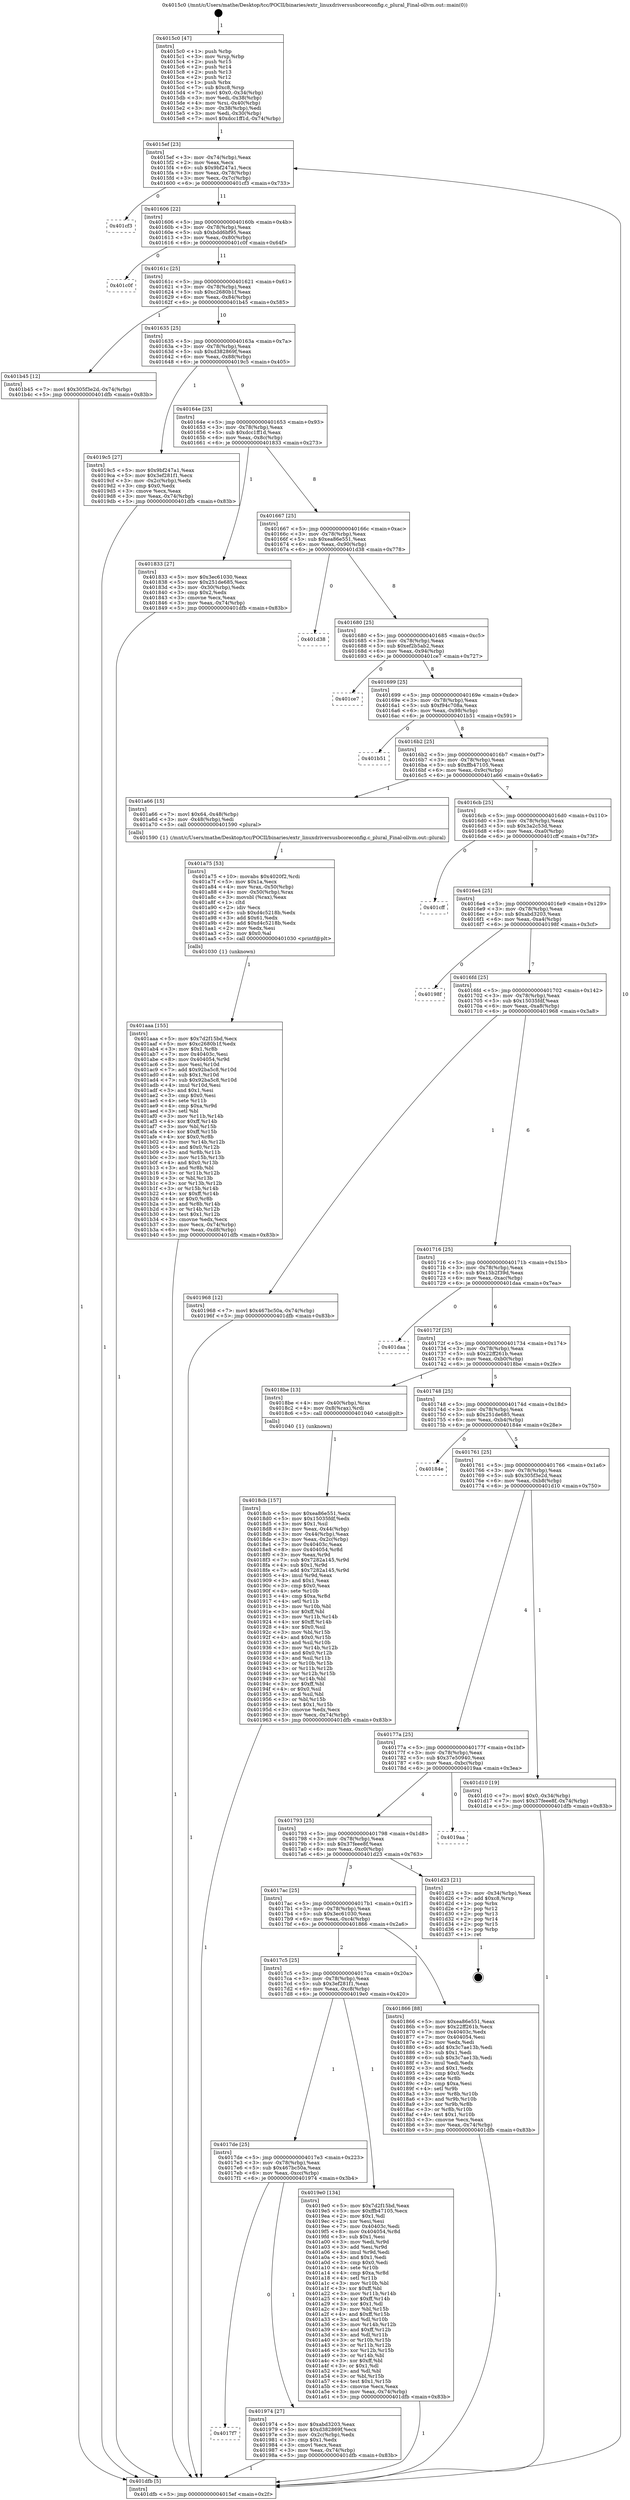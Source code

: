 digraph "0x4015c0" {
  label = "0x4015c0 (/mnt/c/Users/mathe/Desktop/tcc/POCII/binaries/extr_linuxdriversusbcoreconfig.c_plural_Final-ollvm.out::main(0))"
  labelloc = "t"
  node[shape=record]

  Entry [label="",width=0.3,height=0.3,shape=circle,fillcolor=black,style=filled]
  "0x4015ef" [label="{
     0x4015ef [23]\l
     | [instrs]\l
     &nbsp;&nbsp;0x4015ef \<+3\>: mov -0x74(%rbp),%eax\l
     &nbsp;&nbsp;0x4015f2 \<+2\>: mov %eax,%ecx\l
     &nbsp;&nbsp;0x4015f4 \<+6\>: sub $0x9bf247a1,%ecx\l
     &nbsp;&nbsp;0x4015fa \<+3\>: mov %eax,-0x78(%rbp)\l
     &nbsp;&nbsp;0x4015fd \<+3\>: mov %ecx,-0x7c(%rbp)\l
     &nbsp;&nbsp;0x401600 \<+6\>: je 0000000000401cf3 \<main+0x733\>\l
  }"]
  "0x401cf3" [label="{
     0x401cf3\l
  }", style=dashed]
  "0x401606" [label="{
     0x401606 [22]\l
     | [instrs]\l
     &nbsp;&nbsp;0x401606 \<+5\>: jmp 000000000040160b \<main+0x4b\>\l
     &nbsp;&nbsp;0x40160b \<+3\>: mov -0x78(%rbp),%eax\l
     &nbsp;&nbsp;0x40160e \<+5\>: sub $0xbdd6bf95,%eax\l
     &nbsp;&nbsp;0x401613 \<+3\>: mov %eax,-0x80(%rbp)\l
     &nbsp;&nbsp;0x401616 \<+6\>: je 0000000000401c0f \<main+0x64f\>\l
  }"]
  Exit [label="",width=0.3,height=0.3,shape=circle,fillcolor=black,style=filled,peripheries=2]
  "0x401c0f" [label="{
     0x401c0f\l
  }", style=dashed]
  "0x40161c" [label="{
     0x40161c [25]\l
     | [instrs]\l
     &nbsp;&nbsp;0x40161c \<+5\>: jmp 0000000000401621 \<main+0x61\>\l
     &nbsp;&nbsp;0x401621 \<+3\>: mov -0x78(%rbp),%eax\l
     &nbsp;&nbsp;0x401624 \<+5\>: sub $0xc2680b1f,%eax\l
     &nbsp;&nbsp;0x401629 \<+6\>: mov %eax,-0x84(%rbp)\l
     &nbsp;&nbsp;0x40162f \<+6\>: je 0000000000401b45 \<main+0x585\>\l
  }"]
  "0x401aaa" [label="{
     0x401aaa [155]\l
     | [instrs]\l
     &nbsp;&nbsp;0x401aaa \<+5\>: mov $0x7d2f15bd,%ecx\l
     &nbsp;&nbsp;0x401aaf \<+5\>: mov $0xc2680b1f,%edx\l
     &nbsp;&nbsp;0x401ab4 \<+3\>: mov $0x1,%r8b\l
     &nbsp;&nbsp;0x401ab7 \<+7\>: mov 0x40403c,%esi\l
     &nbsp;&nbsp;0x401abe \<+8\>: mov 0x404054,%r9d\l
     &nbsp;&nbsp;0x401ac6 \<+3\>: mov %esi,%r10d\l
     &nbsp;&nbsp;0x401ac9 \<+7\>: add $0x92ba5c8,%r10d\l
     &nbsp;&nbsp;0x401ad0 \<+4\>: sub $0x1,%r10d\l
     &nbsp;&nbsp;0x401ad4 \<+7\>: sub $0x92ba5c8,%r10d\l
     &nbsp;&nbsp;0x401adb \<+4\>: imul %r10d,%esi\l
     &nbsp;&nbsp;0x401adf \<+3\>: and $0x1,%esi\l
     &nbsp;&nbsp;0x401ae2 \<+3\>: cmp $0x0,%esi\l
     &nbsp;&nbsp;0x401ae5 \<+4\>: sete %r11b\l
     &nbsp;&nbsp;0x401ae9 \<+4\>: cmp $0xa,%r9d\l
     &nbsp;&nbsp;0x401aed \<+3\>: setl %bl\l
     &nbsp;&nbsp;0x401af0 \<+3\>: mov %r11b,%r14b\l
     &nbsp;&nbsp;0x401af3 \<+4\>: xor $0xff,%r14b\l
     &nbsp;&nbsp;0x401af7 \<+3\>: mov %bl,%r15b\l
     &nbsp;&nbsp;0x401afa \<+4\>: xor $0xff,%r15b\l
     &nbsp;&nbsp;0x401afe \<+4\>: xor $0x0,%r8b\l
     &nbsp;&nbsp;0x401b02 \<+3\>: mov %r14b,%r12b\l
     &nbsp;&nbsp;0x401b05 \<+4\>: and $0x0,%r12b\l
     &nbsp;&nbsp;0x401b09 \<+3\>: and %r8b,%r11b\l
     &nbsp;&nbsp;0x401b0c \<+3\>: mov %r15b,%r13b\l
     &nbsp;&nbsp;0x401b0f \<+4\>: and $0x0,%r13b\l
     &nbsp;&nbsp;0x401b13 \<+3\>: and %r8b,%bl\l
     &nbsp;&nbsp;0x401b16 \<+3\>: or %r11b,%r12b\l
     &nbsp;&nbsp;0x401b19 \<+3\>: or %bl,%r13b\l
     &nbsp;&nbsp;0x401b1c \<+3\>: xor %r13b,%r12b\l
     &nbsp;&nbsp;0x401b1f \<+3\>: or %r15b,%r14b\l
     &nbsp;&nbsp;0x401b22 \<+4\>: xor $0xff,%r14b\l
     &nbsp;&nbsp;0x401b26 \<+4\>: or $0x0,%r8b\l
     &nbsp;&nbsp;0x401b2a \<+3\>: and %r8b,%r14b\l
     &nbsp;&nbsp;0x401b2d \<+3\>: or %r14b,%r12b\l
     &nbsp;&nbsp;0x401b30 \<+4\>: test $0x1,%r12b\l
     &nbsp;&nbsp;0x401b34 \<+3\>: cmovne %edx,%ecx\l
     &nbsp;&nbsp;0x401b37 \<+3\>: mov %ecx,-0x74(%rbp)\l
     &nbsp;&nbsp;0x401b3a \<+6\>: mov %eax,-0xd8(%rbp)\l
     &nbsp;&nbsp;0x401b40 \<+5\>: jmp 0000000000401dfb \<main+0x83b\>\l
  }"]
  "0x401b45" [label="{
     0x401b45 [12]\l
     | [instrs]\l
     &nbsp;&nbsp;0x401b45 \<+7\>: movl $0x305f3e2d,-0x74(%rbp)\l
     &nbsp;&nbsp;0x401b4c \<+5\>: jmp 0000000000401dfb \<main+0x83b\>\l
  }"]
  "0x401635" [label="{
     0x401635 [25]\l
     | [instrs]\l
     &nbsp;&nbsp;0x401635 \<+5\>: jmp 000000000040163a \<main+0x7a\>\l
     &nbsp;&nbsp;0x40163a \<+3\>: mov -0x78(%rbp),%eax\l
     &nbsp;&nbsp;0x40163d \<+5\>: sub $0xd382869f,%eax\l
     &nbsp;&nbsp;0x401642 \<+6\>: mov %eax,-0x88(%rbp)\l
     &nbsp;&nbsp;0x401648 \<+6\>: je 00000000004019c5 \<main+0x405\>\l
  }"]
  "0x401a75" [label="{
     0x401a75 [53]\l
     | [instrs]\l
     &nbsp;&nbsp;0x401a75 \<+10\>: movabs $0x4020f2,%rdi\l
     &nbsp;&nbsp;0x401a7f \<+5\>: mov $0x1a,%ecx\l
     &nbsp;&nbsp;0x401a84 \<+4\>: mov %rax,-0x50(%rbp)\l
     &nbsp;&nbsp;0x401a88 \<+4\>: mov -0x50(%rbp),%rax\l
     &nbsp;&nbsp;0x401a8c \<+3\>: movsbl (%rax),%eax\l
     &nbsp;&nbsp;0x401a8f \<+1\>: cltd\l
     &nbsp;&nbsp;0x401a90 \<+2\>: idiv %ecx\l
     &nbsp;&nbsp;0x401a92 \<+6\>: sub $0xd4c5218b,%edx\l
     &nbsp;&nbsp;0x401a98 \<+3\>: add $0x61,%edx\l
     &nbsp;&nbsp;0x401a9b \<+6\>: add $0xd4c5218b,%edx\l
     &nbsp;&nbsp;0x401aa1 \<+2\>: mov %edx,%esi\l
     &nbsp;&nbsp;0x401aa3 \<+2\>: mov $0x0,%al\l
     &nbsp;&nbsp;0x401aa5 \<+5\>: call 0000000000401030 \<printf@plt\>\l
     | [calls]\l
     &nbsp;&nbsp;0x401030 \{1\} (unknown)\l
  }"]
  "0x4019c5" [label="{
     0x4019c5 [27]\l
     | [instrs]\l
     &nbsp;&nbsp;0x4019c5 \<+5\>: mov $0x9bf247a1,%eax\l
     &nbsp;&nbsp;0x4019ca \<+5\>: mov $0x3ef281f1,%ecx\l
     &nbsp;&nbsp;0x4019cf \<+3\>: mov -0x2c(%rbp),%edx\l
     &nbsp;&nbsp;0x4019d2 \<+3\>: cmp $0x0,%edx\l
     &nbsp;&nbsp;0x4019d5 \<+3\>: cmove %ecx,%eax\l
     &nbsp;&nbsp;0x4019d8 \<+3\>: mov %eax,-0x74(%rbp)\l
     &nbsp;&nbsp;0x4019db \<+5\>: jmp 0000000000401dfb \<main+0x83b\>\l
  }"]
  "0x40164e" [label="{
     0x40164e [25]\l
     | [instrs]\l
     &nbsp;&nbsp;0x40164e \<+5\>: jmp 0000000000401653 \<main+0x93\>\l
     &nbsp;&nbsp;0x401653 \<+3\>: mov -0x78(%rbp),%eax\l
     &nbsp;&nbsp;0x401656 \<+5\>: sub $0xdcc1ff1d,%eax\l
     &nbsp;&nbsp;0x40165b \<+6\>: mov %eax,-0x8c(%rbp)\l
     &nbsp;&nbsp;0x401661 \<+6\>: je 0000000000401833 \<main+0x273\>\l
  }"]
  "0x4017f7" [label="{
     0x4017f7\l
  }", style=dashed]
  "0x401833" [label="{
     0x401833 [27]\l
     | [instrs]\l
     &nbsp;&nbsp;0x401833 \<+5\>: mov $0x3ec61030,%eax\l
     &nbsp;&nbsp;0x401838 \<+5\>: mov $0x251de685,%ecx\l
     &nbsp;&nbsp;0x40183d \<+3\>: mov -0x30(%rbp),%edx\l
     &nbsp;&nbsp;0x401840 \<+3\>: cmp $0x2,%edx\l
     &nbsp;&nbsp;0x401843 \<+3\>: cmovne %ecx,%eax\l
     &nbsp;&nbsp;0x401846 \<+3\>: mov %eax,-0x74(%rbp)\l
     &nbsp;&nbsp;0x401849 \<+5\>: jmp 0000000000401dfb \<main+0x83b\>\l
  }"]
  "0x401667" [label="{
     0x401667 [25]\l
     | [instrs]\l
     &nbsp;&nbsp;0x401667 \<+5\>: jmp 000000000040166c \<main+0xac\>\l
     &nbsp;&nbsp;0x40166c \<+3\>: mov -0x78(%rbp),%eax\l
     &nbsp;&nbsp;0x40166f \<+5\>: sub $0xea86e551,%eax\l
     &nbsp;&nbsp;0x401674 \<+6\>: mov %eax,-0x90(%rbp)\l
     &nbsp;&nbsp;0x40167a \<+6\>: je 0000000000401d38 \<main+0x778\>\l
  }"]
  "0x401dfb" [label="{
     0x401dfb [5]\l
     | [instrs]\l
     &nbsp;&nbsp;0x401dfb \<+5\>: jmp 00000000004015ef \<main+0x2f\>\l
  }"]
  "0x4015c0" [label="{
     0x4015c0 [47]\l
     | [instrs]\l
     &nbsp;&nbsp;0x4015c0 \<+1\>: push %rbp\l
     &nbsp;&nbsp;0x4015c1 \<+3\>: mov %rsp,%rbp\l
     &nbsp;&nbsp;0x4015c4 \<+2\>: push %r15\l
     &nbsp;&nbsp;0x4015c6 \<+2\>: push %r14\l
     &nbsp;&nbsp;0x4015c8 \<+2\>: push %r13\l
     &nbsp;&nbsp;0x4015ca \<+2\>: push %r12\l
     &nbsp;&nbsp;0x4015cc \<+1\>: push %rbx\l
     &nbsp;&nbsp;0x4015cd \<+7\>: sub $0xc8,%rsp\l
     &nbsp;&nbsp;0x4015d4 \<+7\>: movl $0x0,-0x34(%rbp)\l
     &nbsp;&nbsp;0x4015db \<+3\>: mov %edi,-0x38(%rbp)\l
     &nbsp;&nbsp;0x4015de \<+4\>: mov %rsi,-0x40(%rbp)\l
     &nbsp;&nbsp;0x4015e2 \<+3\>: mov -0x38(%rbp),%edi\l
     &nbsp;&nbsp;0x4015e5 \<+3\>: mov %edi,-0x30(%rbp)\l
     &nbsp;&nbsp;0x4015e8 \<+7\>: movl $0xdcc1ff1d,-0x74(%rbp)\l
  }"]
  "0x401974" [label="{
     0x401974 [27]\l
     | [instrs]\l
     &nbsp;&nbsp;0x401974 \<+5\>: mov $0xabd3203,%eax\l
     &nbsp;&nbsp;0x401979 \<+5\>: mov $0xd382869f,%ecx\l
     &nbsp;&nbsp;0x40197e \<+3\>: mov -0x2c(%rbp),%edx\l
     &nbsp;&nbsp;0x401981 \<+3\>: cmp $0x1,%edx\l
     &nbsp;&nbsp;0x401984 \<+3\>: cmovl %ecx,%eax\l
     &nbsp;&nbsp;0x401987 \<+3\>: mov %eax,-0x74(%rbp)\l
     &nbsp;&nbsp;0x40198a \<+5\>: jmp 0000000000401dfb \<main+0x83b\>\l
  }"]
  "0x401d38" [label="{
     0x401d38\l
  }", style=dashed]
  "0x401680" [label="{
     0x401680 [25]\l
     | [instrs]\l
     &nbsp;&nbsp;0x401680 \<+5\>: jmp 0000000000401685 \<main+0xc5\>\l
     &nbsp;&nbsp;0x401685 \<+3\>: mov -0x78(%rbp),%eax\l
     &nbsp;&nbsp;0x401688 \<+5\>: sub $0xef2b5ab2,%eax\l
     &nbsp;&nbsp;0x40168d \<+6\>: mov %eax,-0x94(%rbp)\l
     &nbsp;&nbsp;0x401693 \<+6\>: je 0000000000401ce7 \<main+0x727\>\l
  }"]
  "0x4017de" [label="{
     0x4017de [25]\l
     | [instrs]\l
     &nbsp;&nbsp;0x4017de \<+5\>: jmp 00000000004017e3 \<main+0x223\>\l
     &nbsp;&nbsp;0x4017e3 \<+3\>: mov -0x78(%rbp),%eax\l
     &nbsp;&nbsp;0x4017e6 \<+5\>: sub $0x467bc50a,%eax\l
     &nbsp;&nbsp;0x4017eb \<+6\>: mov %eax,-0xcc(%rbp)\l
     &nbsp;&nbsp;0x4017f1 \<+6\>: je 0000000000401974 \<main+0x3b4\>\l
  }"]
  "0x401ce7" [label="{
     0x401ce7\l
  }", style=dashed]
  "0x401699" [label="{
     0x401699 [25]\l
     | [instrs]\l
     &nbsp;&nbsp;0x401699 \<+5\>: jmp 000000000040169e \<main+0xde\>\l
     &nbsp;&nbsp;0x40169e \<+3\>: mov -0x78(%rbp),%eax\l
     &nbsp;&nbsp;0x4016a1 \<+5\>: sub $0xf94c708a,%eax\l
     &nbsp;&nbsp;0x4016a6 \<+6\>: mov %eax,-0x98(%rbp)\l
     &nbsp;&nbsp;0x4016ac \<+6\>: je 0000000000401b51 \<main+0x591\>\l
  }"]
  "0x4019e0" [label="{
     0x4019e0 [134]\l
     | [instrs]\l
     &nbsp;&nbsp;0x4019e0 \<+5\>: mov $0x7d2f15bd,%eax\l
     &nbsp;&nbsp;0x4019e5 \<+5\>: mov $0xffb47105,%ecx\l
     &nbsp;&nbsp;0x4019ea \<+2\>: mov $0x1,%dl\l
     &nbsp;&nbsp;0x4019ec \<+2\>: xor %esi,%esi\l
     &nbsp;&nbsp;0x4019ee \<+7\>: mov 0x40403c,%edi\l
     &nbsp;&nbsp;0x4019f5 \<+8\>: mov 0x404054,%r8d\l
     &nbsp;&nbsp;0x4019fd \<+3\>: sub $0x1,%esi\l
     &nbsp;&nbsp;0x401a00 \<+3\>: mov %edi,%r9d\l
     &nbsp;&nbsp;0x401a03 \<+3\>: add %esi,%r9d\l
     &nbsp;&nbsp;0x401a06 \<+4\>: imul %r9d,%edi\l
     &nbsp;&nbsp;0x401a0a \<+3\>: and $0x1,%edi\l
     &nbsp;&nbsp;0x401a0d \<+3\>: cmp $0x0,%edi\l
     &nbsp;&nbsp;0x401a10 \<+4\>: sete %r10b\l
     &nbsp;&nbsp;0x401a14 \<+4\>: cmp $0xa,%r8d\l
     &nbsp;&nbsp;0x401a18 \<+4\>: setl %r11b\l
     &nbsp;&nbsp;0x401a1c \<+3\>: mov %r10b,%bl\l
     &nbsp;&nbsp;0x401a1f \<+3\>: xor $0xff,%bl\l
     &nbsp;&nbsp;0x401a22 \<+3\>: mov %r11b,%r14b\l
     &nbsp;&nbsp;0x401a25 \<+4\>: xor $0xff,%r14b\l
     &nbsp;&nbsp;0x401a29 \<+3\>: xor $0x1,%dl\l
     &nbsp;&nbsp;0x401a2c \<+3\>: mov %bl,%r15b\l
     &nbsp;&nbsp;0x401a2f \<+4\>: and $0xff,%r15b\l
     &nbsp;&nbsp;0x401a33 \<+3\>: and %dl,%r10b\l
     &nbsp;&nbsp;0x401a36 \<+3\>: mov %r14b,%r12b\l
     &nbsp;&nbsp;0x401a39 \<+4\>: and $0xff,%r12b\l
     &nbsp;&nbsp;0x401a3d \<+3\>: and %dl,%r11b\l
     &nbsp;&nbsp;0x401a40 \<+3\>: or %r10b,%r15b\l
     &nbsp;&nbsp;0x401a43 \<+3\>: or %r11b,%r12b\l
     &nbsp;&nbsp;0x401a46 \<+3\>: xor %r12b,%r15b\l
     &nbsp;&nbsp;0x401a49 \<+3\>: or %r14b,%bl\l
     &nbsp;&nbsp;0x401a4c \<+3\>: xor $0xff,%bl\l
     &nbsp;&nbsp;0x401a4f \<+3\>: or $0x1,%dl\l
     &nbsp;&nbsp;0x401a52 \<+2\>: and %dl,%bl\l
     &nbsp;&nbsp;0x401a54 \<+3\>: or %bl,%r15b\l
     &nbsp;&nbsp;0x401a57 \<+4\>: test $0x1,%r15b\l
     &nbsp;&nbsp;0x401a5b \<+3\>: cmovne %ecx,%eax\l
     &nbsp;&nbsp;0x401a5e \<+3\>: mov %eax,-0x74(%rbp)\l
     &nbsp;&nbsp;0x401a61 \<+5\>: jmp 0000000000401dfb \<main+0x83b\>\l
  }"]
  "0x401b51" [label="{
     0x401b51\l
  }", style=dashed]
  "0x4016b2" [label="{
     0x4016b2 [25]\l
     | [instrs]\l
     &nbsp;&nbsp;0x4016b2 \<+5\>: jmp 00000000004016b7 \<main+0xf7\>\l
     &nbsp;&nbsp;0x4016b7 \<+3\>: mov -0x78(%rbp),%eax\l
     &nbsp;&nbsp;0x4016ba \<+5\>: sub $0xffb47105,%eax\l
     &nbsp;&nbsp;0x4016bf \<+6\>: mov %eax,-0x9c(%rbp)\l
     &nbsp;&nbsp;0x4016c5 \<+6\>: je 0000000000401a66 \<main+0x4a6\>\l
  }"]
  "0x4018cb" [label="{
     0x4018cb [157]\l
     | [instrs]\l
     &nbsp;&nbsp;0x4018cb \<+5\>: mov $0xea86e551,%ecx\l
     &nbsp;&nbsp;0x4018d0 \<+5\>: mov $0x15035fdf,%edx\l
     &nbsp;&nbsp;0x4018d5 \<+3\>: mov $0x1,%sil\l
     &nbsp;&nbsp;0x4018d8 \<+3\>: mov %eax,-0x44(%rbp)\l
     &nbsp;&nbsp;0x4018db \<+3\>: mov -0x44(%rbp),%eax\l
     &nbsp;&nbsp;0x4018de \<+3\>: mov %eax,-0x2c(%rbp)\l
     &nbsp;&nbsp;0x4018e1 \<+7\>: mov 0x40403c,%eax\l
     &nbsp;&nbsp;0x4018e8 \<+8\>: mov 0x404054,%r8d\l
     &nbsp;&nbsp;0x4018f0 \<+3\>: mov %eax,%r9d\l
     &nbsp;&nbsp;0x4018f3 \<+7\>: sub $0x7282a145,%r9d\l
     &nbsp;&nbsp;0x4018fa \<+4\>: sub $0x1,%r9d\l
     &nbsp;&nbsp;0x4018fe \<+7\>: add $0x7282a145,%r9d\l
     &nbsp;&nbsp;0x401905 \<+4\>: imul %r9d,%eax\l
     &nbsp;&nbsp;0x401909 \<+3\>: and $0x1,%eax\l
     &nbsp;&nbsp;0x40190c \<+3\>: cmp $0x0,%eax\l
     &nbsp;&nbsp;0x40190f \<+4\>: sete %r10b\l
     &nbsp;&nbsp;0x401913 \<+4\>: cmp $0xa,%r8d\l
     &nbsp;&nbsp;0x401917 \<+4\>: setl %r11b\l
     &nbsp;&nbsp;0x40191b \<+3\>: mov %r10b,%bl\l
     &nbsp;&nbsp;0x40191e \<+3\>: xor $0xff,%bl\l
     &nbsp;&nbsp;0x401921 \<+3\>: mov %r11b,%r14b\l
     &nbsp;&nbsp;0x401924 \<+4\>: xor $0xff,%r14b\l
     &nbsp;&nbsp;0x401928 \<+4\>: xor $0x0,%sil\l
     &nbsp;&nbsp;0x40192c \<+3\>: mov %bl,%r15b\l
     &nbsp;&nbsp;0x40192f \<+4\>: and $0x0,%r15b\l
     &nbsp;&nbsp;0x401933 \<+3\>: and %sil,%r10b\l
     &nbsp;&nbsp;0x401936 \<+3\>: mov %r14b,%r12b\l
     &nbsp;&nbsp;0x401939 \<+4\>: and $0x0,%r12b\l
     &nbsp;&nbsp;0x40193d \<+3\>: and %sil,%r11b\l
     &nbsp;&nbsp;0x401940 \<+3\>: or %r10b,%r15b\l
     &nbsp;&nbsp;0x401943 \<+3\>: or %r11b,%r12b\l
     &nbsp;&nbsp;0x401946 \<+3\>: xor %r12b,%r15b\l
     &nbsp;&nbsp;0x401949 \<+3\>: or %r14b,%bl\l
     &nbsp;&nbsp;0x40194c \<+3\>: xor $0xff,%bl\l
     &nbsp;&nbsp;0x40194f \<+4\>: or $0x0,%sil\l
     &nbsp;&nbsp;0x401953 \<+3\>: and %sil,%bl\l
     &nbsp;&nbsp;0x401956 \<+3\>: or %bl,%r15b\l
     &nbsp;&nbsp;0x401959 \<+4\>: test $0x1,%r15b\l
     &nbsp;&nbsp;0x40195d \<+3\>: cmovne %edx,%ecx\l
     &nbsp;&nbsp;0x401960 \<+3\>: mov %ecx,-0x74(%rbp)\l
     &nbsp;&nbsp;0x401963 \<+5\>: jmp 0000000000401dfb \<main+0x83b\>\l
  }"]
  "0x401a66" [label="{
     0x401a66 [15]\l
     | [instrs]\l
     &nbsp;&nbsp;0x401a66 \<+7\>: movl $0x64,-0x48(%rbp)\l
     &nbsp;&nbsp;0x401a6d \<+3\>: mov -0x48(%rbp),%edi\l
     &nbsp;&nbsp;0x401a70 \<+5\>: call 0000000000401590 \<plural\>\l
     | [calls]\l
     &nbsp;&nbsp;0x401590 \{1\} (/mnt/c/Users/mathe/Desktop/tcc/POCII/binaries/extr_linuxdriversusbcoreconfig.c_plural_Final-ollvm.out::plural)\l
  }"]
  "0x4016cb" [label="{
     0x4016cb [25]\l
     | [instrs]\l
     &nbsp;&nbsp;0x4016cb \<+5\>: jmp 00000000004016d0 \<main+0x110\>\l
     &nbsp;&nbsp;0x4016d0 \<+3\>: mov -0x78(%rbp),%eax\l
     &nbsp;&nbsp;0x4016d3 \<+5\>: sub $0x3a2c53d,%eax\l
     &nbsp;&nbsp;0x4016d8 \<+6\>: mov %eax,-0xa0(%rbp)\l
     &nbsp;&nbsp;0x4016de \<+6\>: je 0000000000401cff \<main+0x73f\>\l
  }"]
  "0x4017c5" [label="{
     0x4017c5 [25]\l
     | [instrs]\l
     &nbsp;&nbsp;0x4017c5 \<+5\>: jmp 00000000004017ca \<main+0x20a\>\l
     &nbsp;&nbsp;0x4017ca \<+3\>: mov -0x78(%rbp),%eax\l
     &nbsp;&nbsp;0x4017cd \<+5\>: sub $0x3ef281f1,%eax\l
     &nbsp;&nbsp;0x4017d2 \<+6\>: mov %eax,-0xc8(%rbp)\l
     &nbsp;&nbsp;0x4017d8 \<+6\>: je 00000000004019e0 \<main+0x420\>\l
  }"]
  "0x401cff" [label="{
     0x401cff\l
  }", style=dashed]
  "0x4016e4" [label="{
     0x4016e4 [25]\l
     | [instrs]\l
     &nbsp;&nbsp;0x4016e4 \<+5\>: jmp 00000000004016e9 \<main+0x129\>\l
     &nbsp;&nbsp;0x4016e9 \<+3\>: mov -0x78(%rbp),%eax\l
     &nbsp;&nbsp;0x4016ec \<+5\>: sub $0xabd3203,%eax\l
     &nbsp;&nbsp;0x4016f1 \<+6\>: mov %eax,-0xa4(%rbp)\l
     &nbsp;&nbsp;0x4016f7 \<+6\>: je 000000000040198f \<main+0x3cf\>\l
  }"]
  "0x401866" [label="{
     0x401866 [88]\l
     | [instrs]\l
     &nbsp;&nbsp;0x401866 \<+5\>: mov $0xea86e551,%eax\l
     &nbsp;&nbsp;0x40186b \<+5\>: mov $0x22ff261b,%ecx\l
     &nbsp;&nbsp;0x401870 \<+7\>: mov 0x40403c,%edx\l
     &nbsp;&nbsp;0x401877 \<+7\>: mov 0x404054,%esi\l
     &nbsp;&nbsp;0x40187e \<+2\>: mov %edx,%edi\l
     &nbsp;&nbsp;0x401880 \<+6\>: add $0x3c7ae13b,%edi\l
     &nbsp;&nbsp;0x401886 \<+3\>: sub $0x1,%edi\l
     &nbsp;&nbsp;0x401889 \<+6\>: sub $0x3c7ae13b,%edi\l
     &nbsp;&nbsp;0x40188f \<+3\>: imul %edi,%edx\l
     &nbsp;&nbsp;0x401892 \<+3\>: and $0x1,%edx\l
     &nbsp;&nbsp;0x401895 \<+3\>: cmp $0x0,%edx\l
     &nbsp;&nbsp;0x401898 \<+4\>: sete %r8b\l
     &nbsp;&nbsp;0x40189c \<+3\>: cmp $0xa,%esi\l
     &nbsp;&nbsp;0x40189f \<+4\>: setl %r9b\l
     &nbsp;&nbsp;0x4018a3 \<+3\>: mov %r8b,%r10b\l
     &nbsp;&nbsp;0x4018a6 \<+3\>: and %r9b,%r10b\l
     &nbsp;&nbsp;0x4018a9 \<+3\>: xor %r9b,%r8b\l
     &nbsp;&nbsp;0x4018ac \<+3\>: or %r8b,%r10b\l
     &nbsp;&nbsp;0x4018af \<+4\>: test $0x1,%r10b\l
     &nbsp;&nbsp;0x4018b3 \<+3\>: cmovne %ecx,%eax\l
     &nbsp;&nbsp;0x4018b6 \<+3\>: mov %eax,-0x74(%rbp)\l
     &nbsp;&nbsp;0x4018b9 \<+5\>: jmp 0000000000401dfb \<main+0x83b\>\l
  }"]
  "0x40198f" [label="{
     0x40198f\l
  }", style=dashed]
  "0x4016fd" [label="{
     0x4016fd [25]\l
     | [instrs]\l
     &nbsp;&nbsp;0x4016fd \<+5\>: jmp 0000000000401702 \<main+0x142\>\l
     &nbsp;&nbsp;0x401702 \<+3\>: mov -0x78(%rbp),%eax\l
     &nbsp;&nbsp;0x401705 \<+5\>: sub $0x15035fdf,%eax\l
     &nbsp;&nbsp;0x40170a \<+6\>: mov %eax,-0xa8(%rbp)\l
     &nbsp;&nbsp;0x401710 \<+6\>: je 0000000000401968 \<main+0x3a8\>\l
  }"]
  "0x4017ac" [label="{
     0x4017ac [25]\l
     | [instrs]\l
     &nbsp;&nbsp;0x4017ac \<+5\>: jmp 00000000004017b1 \<main+0x1f1\>\l
     &nbsp;&nbsp;0x4017b1 \<+3\>: mov -0x78(%rbp),%eax\l
     &nbsp;&nbsp;0x4017b4 \<+5\>: sub $0x3ec61030,%eax\l
     &nbsp;&nbsp;0x4017b9 \<+6\>: mov %eax,-0xc4(%rbp)\l
     &nbsp;&nbsp;0x4017bf \<+6\>: je 0000000000401866 \<main+0x2a6\>\l
  }"]
  "0x401968" [label="{
     0x401968 [12]\l
     | [instrs]\l
     &nbsp;&nbsp;0x401968 \<+7\>: movl $0x467bc50a,-0x74(%rbp)\l
     &nbsp;&nbsp;0x40196f \<+5\>: jmp 0000000000401dfb \<main+0x83b\>\l
  }"]
  "0x401716" [label="{
     0x401716 [25]\l
     | [instrs]\l
     &nbsp;&nbsp;0x401716 \<+5\>: jmp 000000000040171b \<main+0x15b\>\l
     &nbsp;&nbsp;0x40171b \<+3\>: mov -0x78(%rbp),%eax\l
     &nbsp;&nbsp;0x40171e \<+5\>: sub $0x15b2f39d,%eax\l
     &nbsp;&nbsp;0x401723 \<+6\>: mov %eax,-0xac(%rbp)\l
     &nbsp;&nbsp;0x401729 \<+6\>: je 0000000000401daa \<main+0x7ea\>\l
  }"]
  "0x401d23" [label="{
     0x401d23 [21]\l
     | [instrs]\l
     &nbsp;&nbsp;0x401d23 \<+3\>: mov -0x34(%rbp),%eax\l
     &nbsp;&nbsp;0x401d26 \<+7\>: add $0xc8,%rsp\l
     &nbsp;&nbsp;0x401d2d \<+1\>: pop %rbx\l
     &nbsp;&nbsp;0x401d2e \<+2\>: pop %r12\l
     &nbsp;&nbsp;0x401d30 \<+2\>: pop %r13\l
     &nbsp;&nbsp;0x401d32 \<+2\>: pop %r14\l
     &nbsp;&nbsp;0x401d34 \<+2\>: pop %r15\l
     &nbsp;&nbsp;0x401d36 \<+1\>: pop %rbp\l
     &nbsp;&nbsp;0x401d37 \<+1\>: ret\l
  }"]
  "0x401daa" [label="{
     0x401daa\l
  }", style=dashed]
  "0x40172f" [label="{
     0x40172f [25]\l
     | [instrs]\l
     &nbsp;&nbsp;0x40172f \<+5\>: jmp 0000000000401734 \<main+0x174\>\l
     &nbsp;&nbsp;0x401734 \<+3\>: mov -0x78(%rbp),%eax\l
     &nbsp;&nbsp;0x401737 \<+5\>: sub $0x22ff261b,%eax\l
     &nbsp;&nbsp;0x40173c \<+6\>: mov %eax,-0xb0(%rbp)\l
     &nbsp;&nbsp;0x401742 \<+6\>: je 00000000004018be \<main+0x2fe\>\l
  }"]
  "0x401793" [label="{
     0x401793 [25]\l
     | [instrs]\l
     &nbsp;&nbsp;0x401793 \<+5\>: jmp 0000000000401798 \<main+0x1d8\>\l
     &nbsp;&nbsp;0x401798 \<+3\>: mov -0x78(%rbp),%eax\l
     &nbsp;&nbsp;0x40179b \<+5\>: sub $0x37feee8f,%eax\l
     &nbsp;&nbsp;0x4017a0 \<+6\>: mov %eax,-0xc0(%rbp)\l
     &nbsp;&nbsp;0x4017a6 \<+6\>: je 0000000000401d23 \<main+0x763\>\l
  }"]
  "0x4018be" [label="{
     0x4018be [13]\l
     | [instrs]\l
     &nbsp;&nbsp;0x4018be \<+4\>: mov -0x40(%rbp),%rax\l
     &nbsp;&nbsp;0x4018c2 \<+4\>: mov 0x8(%rax),%rdi\l
     &nbsp;&nbsp;0x4018c6 \<+5\>: call 0000000000401040 \<atoi@plt\>\l
     | [calls]\l
     &nbsp;&nbsp;0x401040 \{1\} (unknown)\l
  }"]
  "0x401748" [label="{
     0x401748 [25]\l
     | [instrs]\l
     &nbsp;&nbsp;0x401748 \<+5\>: jmp 000000000040174d \<main+0x18d\>\l
     &nbsp;&nbsp;0x40174d \<+3\>: mov -0x78(%rbp),%eax\l
     &nbsp;&nbsp;0x401750 \<+5\>: sub $0x251de685,%eax\l
     &nbsp;&nbsp;0x401755 \<+6\>: mov %eax,-0xb4(%rbp)\l
     &nbsp;&nbsp;0x40175b \<+6\>: je 000000000040184e \<main+0x28e\>\l
  }"]
  "0x4019aa" [label="{
     0x4019aa\l
  }", style=dashed]
  "0x40184e" [label="{
     0x40184e\l
  }", style=dashed]
  "0x401761" [label="{
     0x401761 [25]\l
     | [instrs]\l
     &nbsp;&nbsp;0x401761 \<+5\>: jmp 0000000000401766 \<main+0x1a6\>\l
     &nbsp;&nbsp;0x401766 \<+3\>: mov -0x78(%rbp),%eax\l
     &nbsp;&nbsp;0x401769 \<+5\>: sub $0x305f3e2d,%eax\l
     &nbsp;&nbsp;0x40176e \<+6\>: mov %eax,-0xb8(%rbp)\l
     &nbsp;&nbsp;0x401774 \<+6\>: je 0000000000401d10 \<main+0x750\>\l
  }"]
  "0x40177a" [label="{
     0x40177a [25]\l
     | [instrs]\l
     &nbsp;&nbsp;0x40177a \<+5\>: jmp 000000000040177f \<main+0x1bf\>\l
     &nbsp;&nbsp;0x40177f \<+3\>: mov -0x78(%rbp),%eax\l
     &nbsp;&nbsp;0x401782 \<+5\>: sub $0x37e50940,%eax\l
     &nbsp;&nbsp;0x401787 \<+6\>: mov %eax,-0xbc(%rbp)\l
     &nbsp;&nbsp;0x40178d \<+6\>: je 00000000004019aa \<main+0x3ea\>\l
  }"]
  "0x401d10" [label="{
     0x401d10 [19]\l
     | [instrs]\l
     &nbsp;&nbsp;0x401d10 \<+7\>: movl $0x0,-0x34(%rbp)\l
     &nbsp;&nbsp;0x401d17 \<+7\>: movl $0x37feee8f,-0x74(%rbp)\l
     &nbsp;&nbsp;0x401d1e \<+5\>: jmp 0000000000401dfb \<main+0x83b\>\l
  }"]
  Entry -> "0x4015c0" [label=" 1"]
  "0x4015ef" -> "0x401cf3" [label=" 0"]
  "0x4015ef" -> "0x401606" [label=" 11"]
  "0x401d23" -> Exit [label=" 1"]
  "0x401606" -> "0x401c0f" [label=" 0"]
  "0x401606" -> "0x40161c" [label=" 11"]
  "0x401d10" -> "0x401dfb" [label=" 1"]
  "0x40161c" -> "0x401b45" [label=" 1"]
  "0x40161c" -> "0x401635" [label=" 10"]
  "0x401b45" -> "0x401dfb" [label=" 1"]
  "0x401635" -> "0x4019c5" [label=" 1"]
  "0x401635" -> "0x40164e" [label=" 9"]
  "0x401aaa" -> "0x401dfb" [label=" 1"]
  "0x40164e" -> "0x401833" [label=" 1"]
  "0x40164e" -> "0x401667" [label=" 8"]
  "0x401833" -> "0x401dfb" [label=" 1"]
  "0x4015c0" -> "0x4015ef" [label=" 1"]
  "0x401dfb" -> "0x4015ef" [label=" 10"]
  "0x401a75" -> "0x401aaa" [label=" 1"]
  "0x401667" -> "0x401d38" [label=" 0"]
  "0x401667" -> "0x401680" [label=" 8"]
  "0x401a66" -> "0x401a75" [label=" 1"]
  "0x401680" -> "0x401ce7" [label=" 0"]
  "0x401680" -> "0x401699" [label=" 8"]
  "0x4019c5" -> "0x401dfb" [label=" 1"]
  "0x401699" -> "0x401b51" [label=" 0"]
  "0x401699" -> "0x4016b2" [label=" 8"]
  "0x401974" -> "0x401dfb" [label=" 1"]
  "0x4016b2" -> "0x401a66" [label=" 1"]
  "0x4016b2" -> "0x4016cb" [label=" 7"]
  "0x4017de" -> "0x401974" [label=" 1"]
  "0x4016cb" -> "0x401cff" [label=" 0"]
  "0x4016cb" -> "0x4016e4" [label=" 7"]
  "0x4019e0" -> "0x401dfb" [label=" 1"]
  "0x4016e4" -> "0x40198f" [label=" 0"]
  "0x4016e4" -> "0x4016fd" [label=" 7"]
  "0x4017c5" -> "0x4017de" [label=" 1"]
  "0x4016fd" -> "0x401968" [label=" 1"]
  "0x4016fd" -> "0x401716" [label=" 6"]
  "0x4017de" -> "0x4017f7" [label=" 0"]
  "0x401716" -> "0x401daa" [label=" 0"]
  "0x401716" -> "0x40172f" [label=" 6"]
  "0x401968" -> "0x401dfb" [label=" 1"]
  "0x40172f" -> "0x4018be" [label=" 1"]
  "0x40172f" -> "0x401748" [label=" 5"]
  "0x4018be" -> "0x4018cb" [label=" 1"]
  "0x401748" -> "0x40184e" [label=" 0"]
  "0x401748" -> "0x401761" [label=" 5"]
  "0x401866" -> "0x401dfb" [label=" 1"]
  "0x401761" -> "0x401d10" [label=" 1"]
  "0x401761" -> "0x40177a" [label=" 4"]
  "0x4017ac" -> "0x4017c5" [label=" 2"]
  "0x40177a" -> "0x4019aa" [label=" 0"]
  "0x40177a" -> "0x401793" [label=" 4"]
  "0x4018cb" -> "0x401dfb" [label=" 1"]
  "0x401793" -> "0x401d23" [label=" 1"]
  "0x401793" -> "0x4017ac" [label=" 3"]
  "0x4017c5" -> "0x4019e0" [label=" 1"]
  "0x4017ac" -> "0x401866" [label=" 1"]
}
